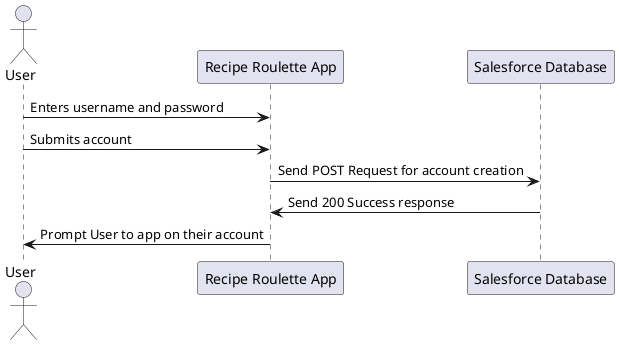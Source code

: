 @startuml recipe roulette insert


actor User
participant "Recipe Roulette App" as App
participant "Salesforce Database" as Database

User -> App: Enters username and password
User -> App: Submits account
App -> Database: Send POST Request for account creation
Database -> App: Send 200 Success response
App -> User: Prompt User to app on their account

@enduml